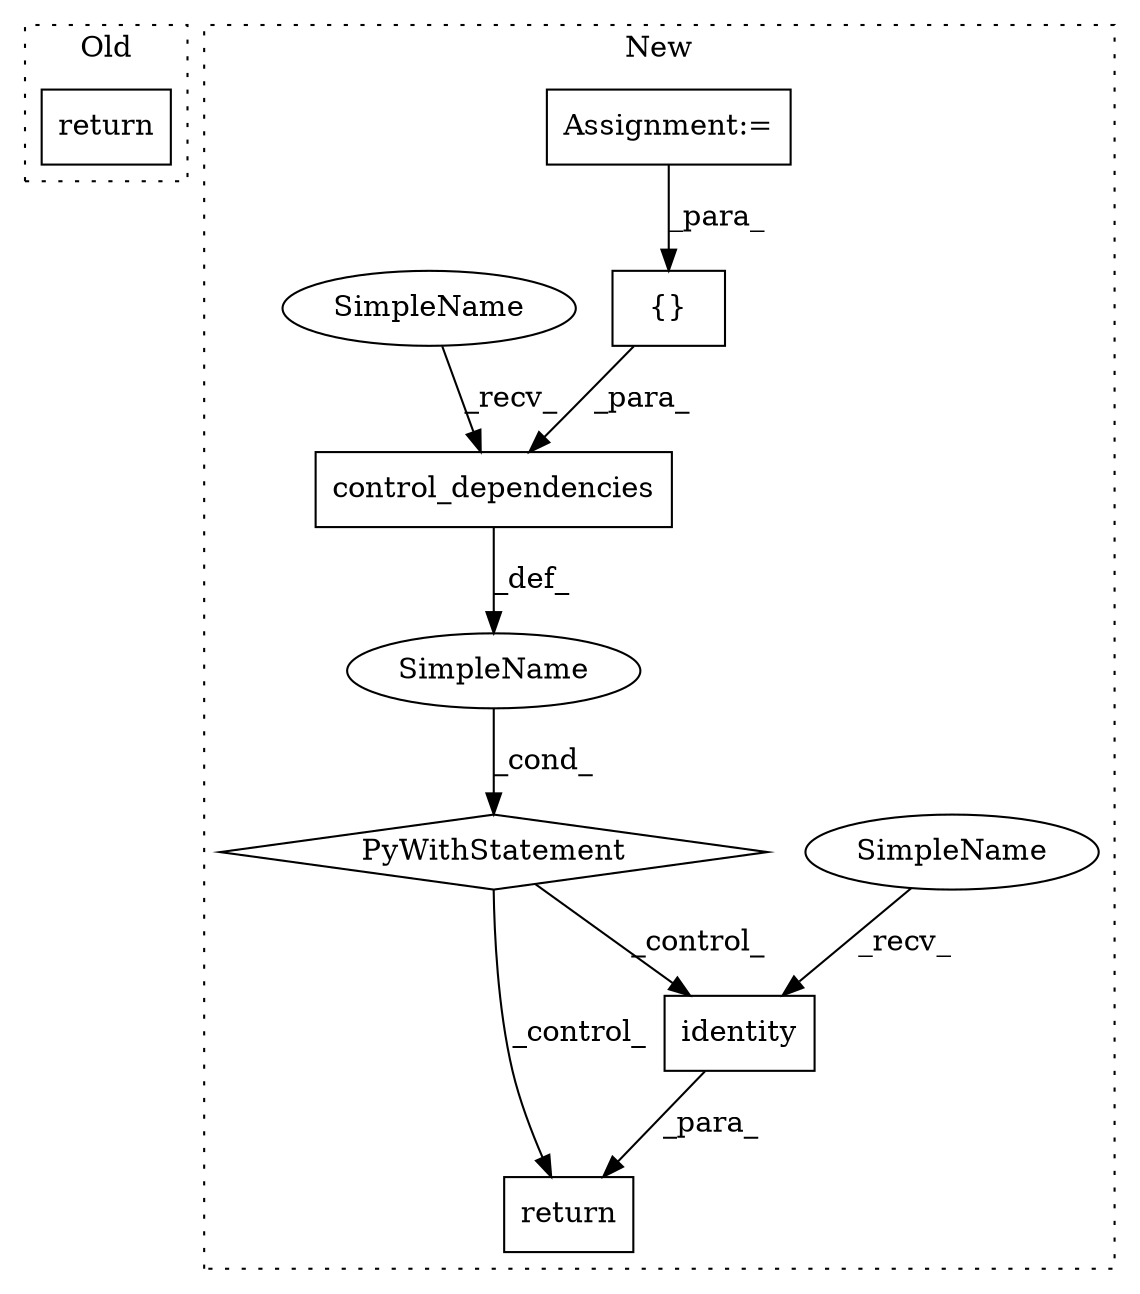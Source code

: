digraph G {
subgraph cluster0 {
1 [label="return" a="41" s="14362" l="7" shape="box"];
label = "Old";
style="dotted";
}
subgraph cluster1 {
2 [label="identity" a="32" s="14526,14536" l="9,1" shape="box"];
3 [label="return" a="41" s="14508" l="7" shape="box"];
4 [label="control_dependencies" a="32" s="14463,14497" l="21,1" shape="box"];
5 [label="PyWithStatement" a="104" s="14442,14498" l="10,2" shape="diamond"];
6 [label="SimpleName" a="42" s="" l="" shape="ellipse"];
7 [label="Assignment:=" a="7" s="14388" l="1" shape="box"];
8 [label="{}" a="4" s="14493,14496" l="1,1" shape="box"];
9 [label="SimpleName" a="42" s="14515" l="10" shape="ellipse"];
10 [label="SimpleName" a="42" s="14452" l="10" shape="ellipse"];
label = "New";
style="dotted";
}
2 -> 3 [label="_para_"];
4 -> 6 [label="_def_"];
5 -> 2 [label="_control_"];
5 -> 3 [label="_control_"];
6 -> 5 [label="_cond_"];
7 -> 8 [label="_para_"];
8 -> 4 [label="_para_"];
9 -> 2 [label="_recv_"];
10 -> 4 [label="_recv_"];
}